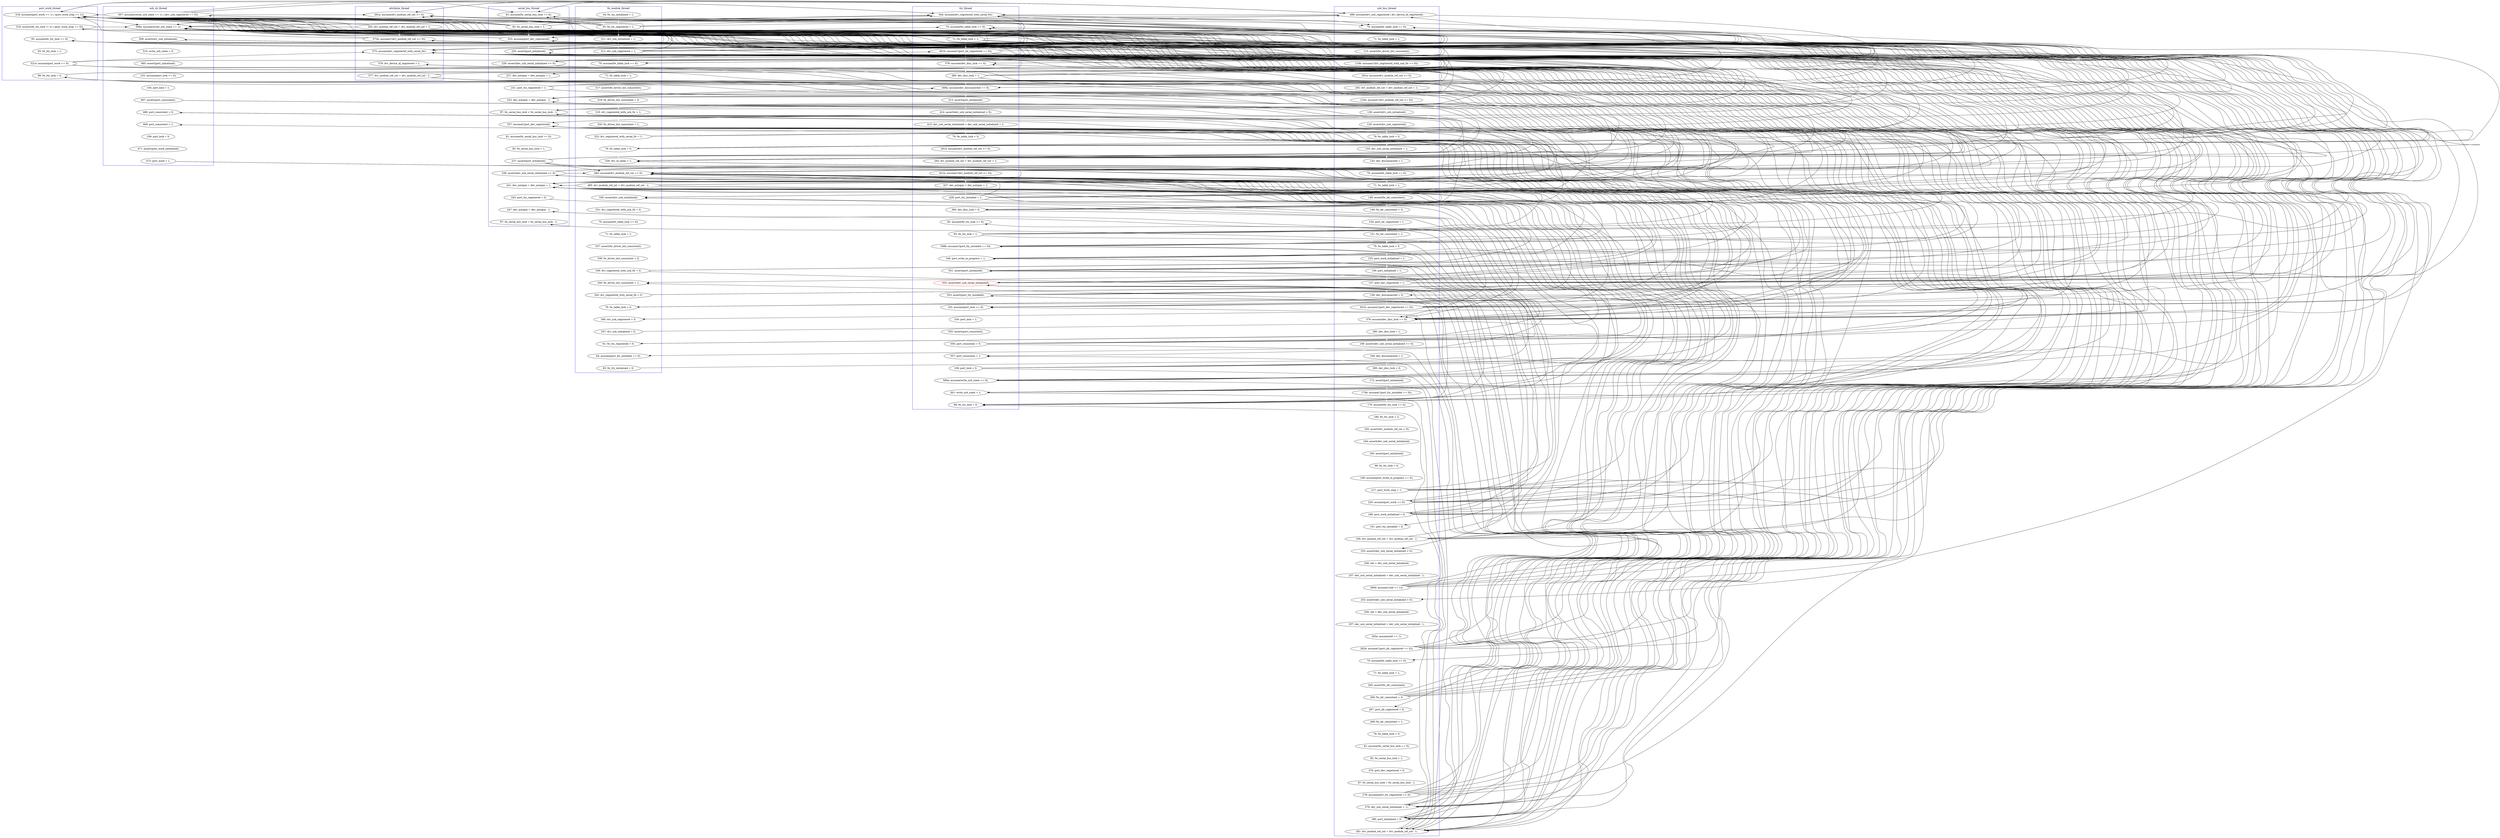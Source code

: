 digraph Counterexample {
	167 -> 246 [color = black, style = solid, constraint = false]
	74 -> 338 [color = black, style = solid, constraint = false]
	236 -> 327 [color = black, style = solid, constraint = false]
	333 -> 343 [color = black, style = solid, constraint = false]
	268 -> 270 [color = white, style = solid]
	140 -> 154 [color = black, style = solid, constraint = false]
	192 -> 338 [color = black, style = solid, constraint = false]
	213 -> 214 [color = white, style = solid]
	51 -> 66 [color = white, style = solid]
	374 -> 389 [color = white, style = solid]
	246 -> 264 [color = white, style = solid]
	140 -> 152 [color = black, style = solid, constraint = false]
	347 -> 348 [color = white, style = solid]
	322 -> 323 [color = black, style = solid, constraint = false]
	355 -> 368 [color = black, style = solid, constraint = false]
	258 -> 259 [color = white, style = solid]
	303 -> 338 [color = black, style = solid, constraint = false]
	234 -> 331 [color = black, style = solid, constraint = false]
	284 -> 285 [color = white, style = solid]
	128 -> 152 [color = black, style = solid, constraint = false]
	192 -> 195 [color = black, style = solid, constraint = false]
	192 -> 196 [color = black, style = solid, constraint = false]
	228 -> 232 [color = black, style = solid, constraint = false]
	357 -> 360 [color = white, style = solid]
	227 -> 228 [color = black, style = solid, constraint = false]
	232 -> 338 [color = black, style = solid, constraint = false]
	378 -> 380 [color = white, style = solid]
	232 -> 234 [color = white, style = solid]
	270 -> 271 [color = white, style = solid]
	225 -> 228 [color = white, style = solid]
	67 -> 69 [color = white, style = solid]
	47 -> 154 [color = black, style = solid, constraint = false]
	81 -> 84 [color = white, style = solid]
	304 -> 327 [color = black, style = solid, constraint = false]
	93 -> 96 [color = white, style = solid]
	303 -> 314 [color = black, style = solid, constraint = false]
	331 -> 332 [color = white, style = solid]
	135 -> 152 [color = black, style = solid, constraint = false]
	366 -> 393 [color = black, style = solid, constraint = false]
	263 -> 267 [color = white, style = solid]
	321 -> 393 [color = black, style = solid, constraint = false]
	259 -> 261 [color = white, style = solid]
	56 -> 246 [color = black, style = solid, constraint = false]
	56 -> 80 [color = white, style = solid]
	305 -> 331 [color = black, style = solid, constraint = false]
	237 -> 294 [color = black, style = solid, constraint = false]
	132 -> 154 [color = black, style = solid, constraint = false]
	304 -> 308 [color = black, style = solid, constraint = false]
	272 -> 273 [color = black, style = solid, constraint = false]
	117 -> 118 [color = white, style = solid]
	135 -> 136 [color = black, style = solid, constraint = false]
	390 -> 393 [color = black, style = solid, constraint = false]
	208 -> 210 [color = white, style = solid]
	84 -> 86 [color = white, style = solid]
	232 -> 246 [color = black, style = solid, constraint = false]
	335 -> 338 [color = black, style = solid, constraint = false]
	326 -> 393 [color = black, style = solid, constraint = false]
	135 -> 338 [color = black, style = solid, constraint = false]
	236 -> 237 [color = black, style = solid, constraint = false]
	333 -> 334 [color = black, style = solid, constraint = false]
	372 -> 393 [color = black, style = solid, constraint = false]
	47 -> 76 [color = black, style = solid, constraint = false]
	76 -> 136 [color = white, style = solid]
	235 -> 236 [color = white, style = solid]
	321 -> 327 [color = black, style = solid, constraint = false]
	305 -> 314 [color = black, style = solid, constraint = false]
	160 -> 331 [color = black, style = solid, constraint = false]
	293 -> 308 [color = black, style = solid, constraint = false]
	76 -> 246 [color = black, style = solid, constraint = false]
	257 -> 258 [color = white, style = solid]
	160 -> 167 [color = black, style = solid, constraint = false]
	177 -> 182 [color = white, style = solid]
	225 -> 338 [color = black, style = solid, constraint = false]
	353 -> 393 [color = black, style = solid, constraint = false]
	155 -> 196 [color = black, style = solid, constraint = false]
	137 -> 154 [color = black, style = solid, constraint = false]
	155 -> 246 [color = black, style = solid, constraint = false]
	234 -> 327 [color = black, style = solid, constraint = false]
	150 -> 338 [color = black, style = solid, constraint = false]
	114 -> 115 [color = white, style = solid]
	339 -> 356 [color = black, style = solid, constraint = false]
	192 -> 246 [color = black, style = solid, constraint = false]
	318 -> 393 [color = black, style = solid, constraint = false]
	246 -> 338 [color = black, style = solid, constraint = false]
	330 -> 333 [color = white, style = solid]
	137 -> 246 [color = black, style = solid, constraint = false]
	192 -> 327 [color = black, style = solid, constraint = false]
	56 -> 76 [color = black, style = solid, constraint = false]
	293 -> 331 [color = black, style = solid, constraint = false]
	271 -> 294 [color = black, style = solid, constraint = false]
	246 -> 294 [color = black, style = solid, constraint = false]
	326 -> 339 [color = black, style = solid, constraint = false]
	201 -> 208 [color = white, style = solid]
	51 -> 76 [color = black, style = solid, constraint = false]
	141 -> 338 [color = black, style = solid, constraint = false]
	158 -> 159 [color = white, style = solid]
	312 -> 321 [color = white, style = solid]
	338 -> 339 [color = black, style = solid, constraint = false]
	402 -> 404 [color = white, style = solid]
	356 -> 357 [color = white, style = solid]
	305 -> 327 [color = black, style = solid, constraint = false]
	232 -> 233 [color = black, style = solid, constraint = false]
	263 -> 264 [color = black, style = solid, constraint = false]
	293 -> 314 [color = white, style = solid]
	160 -> 171 [color = black, style = solid, constraint = false]
	217 -> 220 [color = white, style = solid]
	318 -> 321 [color = black, style = solid, constraint = false]
	140 -> 145 [color = white, style = solid]
	292 -> 308 [color = black, style = solid, constraint = false]
	228 -> 233 [color = white, style = solid]
	233 -> 246 [color = black, style = solid, constraint = false]
	186 -> 189 [color = white, style = solid]
	293 -> 338 [color = black, style = solid, constraint = false]
	182 -> 183 [color = white, style = solid]
	141 -> 152 [color = black, style = solid, constraint = false]
	312 -> 393 [color = black, style = solid, constraint = false]
	51 -> 246 [color = black, style = solid, constraint = false]
	195 -> 331 [color = black, style = solid, constraint = false]
	241 -> 242 [color = white, style = solid]
	51 -> 338 [color = black, style = solid, constraint = false]
	127 -> 338 [color = black, style = solid, constraint = false]
	264 -> 267 [color = black, style = solid, constraint = false]
	214 -> 215 [color = white, style = solid]
	160 -> 246 [color = black, style = solid, constraint = false]
	292 -> 338 [color = black, style = solid, constraint = false]
	128 -> 136 [color = black, style = solid, constraint = false]
	305 -> 308 [color = black, style = solid, constraint = false]
	312 -> 314 [color = black, style = solid, constraint = false]
	375 -> 378 [color = white, style = solid]
	303 -> 304 [color = black, style = solid, constraint = false]
	92 -> 93 [color = white, style = solid]
	74 -> 76 [color = black, style = solid, constraint = false]
	322 -> 339 [color = white, style = solid]
	330 -> 393 [color = black, style = solid, constraint = false]
	322 -> 338 [color = black, style = solid, constraint = false]
	189 -> 191 [color = white, style = solid]
	237 -> 338 [color = black, style = solid, constraint = false]
	71 -> 72 [color = white, style = solid]
	335 -> 343 [color = black, style = solid, constraint = false]
	327 -> 338 [color = black, style = solid, constraint = false]
	237 -> 272 [color = white, style = solid]
	292 -> 293 [color = black, style = solid, constraint = false]
	63 -> 76 [color = black, style = solid, constraint = false]
	216 -> 217 [color = white, style = solid]
	197 -> 200 [color = white, style = solid]
	128 -> 129 [color = black, style = solid, constraint = false]
	152 -> 331 [color = white, style = solid]
	285 -> 287 [color = white, style = solid]
	63 -> 66 [color = black, style = solid, constraint = false]
	222 -> 225 [color = white, style = solid]
	236 -> 241 [color = white, style = solid]
	191 -> 327 [color = black, style = solid, constraint = false]
	136 -> 137 [color = white, style = solid]
	127 -> 246 [color = black, style = solid, constraint = false]
	293 -> 304 [color = black, style = solid, constraint = false]
	245 -> 338 [color = black, style = solid, constraint = false]
	293 -> 294 [color = black, style = solid, constraint = false]
	174 -> 177 [color = white, style = solid]
	72 -> 74 [color = white, style = solid]
	304 -> 322 [color = white, style = solid]
	237 -> 331 [color = black, style = solid, constraint = false]
	78 -> 246 [color = black, style = solid, constraint = false]
	51 -> 154 [color = black, style = solid, constraint = false]
	234 -> 235 [color = black, style = solid, constraint = false]
	312 -> 338 [color = black, style = solid, constraint = false]
	132 -> 152 [color = black, style = solid, constraint = false]
	41 -> 50 [color = white, style = solid]
	402 -> 403 [color = black, style = solid, constraint = false]
	308 -> 309 [color = white, style = solid]
	339 -> 393 [color = black, style = solid, constraint = false]
	195 -> 246 [color = black, style = solid, constraint = false]
	394 -> 402 [color = black, style = solid, constraint = false]
	41 -> 246 [color = black, style = solid, constraint = false]
	330 -> 338 [color = black, style = solid, constraint = false]
	141 -> 246 [color = black, style = solid, constraint = false]
	167 -> 331 [color = black, style = solid, constraint = false]
	155 -> 160 [color = black, style = solid, constraint = false]
	332 -> 338 [color = black, style = solid, constraint = false]
	41 -> 76 [color = black, style = solid, constraint = false]
	152 -> 160 [color = black, style = solid, constraint = false]
	159 -> 196 [color = black, style = solid, constraint = false]
	303 -> 305 [color = white, style = solid]
	299 -> 303 [color = white, style = solid]
	271 -> 331 [color = black, style = solid, constraint = false]
	195 -> 338 [color = black, style = solid, constraint = false]
	263 -> 338 [color = black, style = solid, constraint = false]
	141 -> 154 [color = black, style = solid, constraint = false]
	245 -> 327 [color = black, style = solid, constraint = false]
	242 -> 243 [color = white, style = solid]
	160 -> 192 [color = white, style = solid]
	215 -> 216 [color = white, style = solid]
	333 -> 338 [color = black, style = solid, constraint = false]
	225 -> 246 [color = black, style = solid, constraint = false]
	40 -> 41 [color = white, style = solid]
	98 -> 101 [color = white, style = solid]
	195 -> 196 [color = black, style = solid, constraint = false]
	62 -> 63 [color = white, style = solid]
	78 -> 154 [color = black, style = solid, constraint = false]
	327 -> 334 [color = white, style = solid]
	47 -> 56 [color = black, style = solid, constraint = false]
	56 -> 338 [color = black, style = solid, constraint = false]
	233 -> 235 [color = white, style = solid]
	333 -> 355 [color = white, style = solid]
	127 -> 136 [color = black, style = solid, constraint = false]
	380 -> 381 [color = white, style = solid]
	78 -> 136 [color = black, style = solid, constraint = false]
	272 -> 331 [color = black, style = solid, constraint = false]
	160 -> 196 [color = black, style = solid, constraint = false]
	225 -> 327 [color = black, style = solid, constraint = false]
	290 -> 292 [color = white, style = solid]
	322 -> 393 [color = black, style = solid, constraint = false]
	264 -> 327 [color = black, style = solid, constraint = false]
	272 -> 327 [color = black, style = solid, constraint = false]
	271 -> 273 [color = white, style = solid]
	66 -> 67 [color = white, style = solid]
	141 -> 196 [color = black, style = solid, constraint = false]
	225 -> 294 [color = black, style = solid, constraint = false]
	330 -> 331 [color = black, style = solid, constraint = false]
	127 -> 129 [color = white, style = solid]
	63 -> 128 [color = white, style = solid]
	264 -> 338 [color = black, style = solid, constraint = false]
	321 -> 323 [color = black, style = solid, constraint = false]
	264 -> 331 [color = black, style = solid, constraint = false]
	97 -> 98 [color = white, style = solid]
	132 -> 136 [color = black, style = solid, constraint = false]
	47 -> 62 [color = black, style = solid, constraint = false]
	171 -> 172 [color = white, style = solid]
	339 -> 355 [color = black, style = solid, constraint = false]
	137 -> 141 [color = white, style = solid]
	152 -> 154 [color = black, style = solid, constraint = false]
	335 -> 339 [color = black, style = solid, constraint = false]
	326 -> 327 [color = black, style = solid, constraint = false]
	135 -> 246 [color = black, style = solid, constraint = false]
	261 -> 263 [color = white, style = solid]
	150 -> 160 [color = white, style = solid]
	293 -> 327 [color = black, style = solid, constraint = false]
	327 -> 331 [color = black, style = solid, constraint = false]
	263 -> 331 [color = black, style = solid, constraint = false]
	111 -> 114 [color = white, style = solid]
	228 -> 294 [color = black, style = solid, constraint = false]
	150 -> 158 [color = black, style = solid, constraint = false]
	233 -> 327 [color = black, style = solid, constraint = false]
	236 -> 331 [color = black, style = solid, constraint = false]
	236 -> 294 [color = black, style = solid, constraint = false]
	394 -> 403 [color = white, style = solid]
	167 -> 338 [color = black, style = solid, constraint = false]
	263 -> 294 [color = black, style = solid, constraint = false]
	141 -> 158 [color = white, style = solid]
	369 -> 372 [color = black, style = solid, constraint = false]
	326 -> 330 [color = white, style = solid]
	374 -> 375 [color = black, style = solid, constraint = false]
	78 -> 80 [color = black, style = solid, constraint = false]
	330 -> 339 [color = black, style = solid, constraint = false]
	271 -> 308 [color = black, style = solid, constraint = false]
	369 -> 393 [color = black, style = solid, constraint = false]
	333 -> 339 [color = black, style = solid, constraint = false]
	47 -> 50 [color = black, style = solid, constraint = false]
	191 -> 196 [color = black, style = solid, constraint = false]
	374 -> 393 [color = black, style = solid, constraint = false]
	47 -> 246 [color = black, style = solid, constraint = false]
	140 -> 338 [color = black, style = solid, constraint = false]
	245 -> 272 [color = black, style = solid, constraint = false]
	312 -> 331 [color = black, style = solid, constraint = false]
	321 -> 338 [color = black, style = solid, constraint = false]
	137 -> 338 [color = black, style = solid, constraint = false]
	312 -> 327 [color = black, style = solid, constraint = false]
	263 -> 327 [color = black, style = solid, constraint = false]
	154 -> 155 [color = white, style = solid]
	115 -> 117 [color = white, style = solid]
	368 -> 369 [color = white, style = solid]
	234 -> 338 [color = black, style = solid, constraint = false]
	86 -> 92 [color = white, style = solid]
	152 -> 196 [color = black, style = solid, constraint = false]
	246 -> 327 [color = black, style = solid, constraint = false]
	167 -> 196 [color = black, style = solid, constraint = false]
	80 -> 81 [color = white, style = solid]
	318 -> 322 [color = black, style = solid, constraint = false]
	312 -> 322 [color = black, style = solid, constraint = false]
	129 -> 132 [color = white, style = solid]
	137 -> 196 [color = black, style = solid, constraint = false]
	173 -> 174 [color = white, style = solid]
	304 -> 338 [color = black, style = solid, constraint = false]
	335 -> 355 [color = black, style = solid, constraint = false]
	305 -> 322 [color = black, style = solid, constraint = false]
	234 -> 237 [color = white, style = solid]
	304 -> 314 [color = black, style = solid, constraint = false]
	366 -> 372 [color = white, style = solid]
	350 -> 351 [color = white, style = solid]
	326 -> 338 [color = black, style = solid, constraint = false]
	338 -> 343 [color = black, style = solid, constraint = false]
	140 -> 141 [color = black, style = solid, constraint = false]
	167 -> 192 [color = black, style = solid, constraint = false]
	118 -> 119 [color = white, style = solid]
	309 -> 312 [color = white, style = solid]
	47 -> 338 [color = white, style = solid]
	56 -> 154 [color = black, style = solid, constraint = false]
	150 -> 246 [color = black, style = solid, constraint = false]
	403 -> 410 [color = white, style = solid]
	315 -> 317 [color = white, style = solid]
	318 -> 331 [color = black, style = solid, constraint = false]
	332 -> 334 [color = black, style = solid, constraint = false]
	232 -> 294 [color = black, style = solid, constraint = false]
	372 -> 375 [color = white, style = solid]
	274 -> 277 [color = white, style = solid]
	212 -> 213 [color = white, style = solid]
	245 -> 294 [color = black, style = solid, constraint = false]
	192 -> 331 [color = black, style = solid, constraint = false]
	227 -> 331 [color = black, style = solid, constraint = false]
	381 -> 393 [color = black, style = solid, constraint = false]
	63 -> 80 [color = black, style = solid, constraint = false]
	123 -> 125 [color = white, style = solid]
	237 -> 246 [color = black, style = solid, constraint = false]
	159 -> 331 [color = black, style = solid, constraint = false]
	137 -> 152 [color = black, style = solid, constraint = false]
	277 -> 284 [color = white, style = solid]
	351 -> 353 [color = white, style = solid]
	246 -> 331 [color = black, style = solid, constraint = false]
	74 -> 128 [color = black, style = solid, constraint = false]
	304 -> 331 [color = black, style = solid, constraint = false]
	363 -> 364 [color = white, style = solid]
	227 -> 232 [color = white, style = solid]
	318 -> 338 [color = black, style = solid, constraint = false]
	390 -> 402 [color = white, style = solid]
	246 -> 272 [color = black, style = solid, constraint = false]
	236 -> 338 [color = black, style = solid, constraint = false]
	233 -> 331 [color = black, style = solid, constraint = false]
	304 -> 305 [color = black, style = solid, constraint = false]
	228 -> 327 [color = black, style = solid, constraint = false]
	135 -> 154 [color = black, style = solid, constraint = false]
	172 -> 173 [color = white, style = solid]
	366 -> 368 [color = black, style = solid, constraint = false]
	56 -> 66 [color = black, style = solid, constraint = false]
	245 -> 257 [color = white, style = solid]
	103 -> 111 [color = white, style = solid]
	305 -> 338 [color = black, style = solid, constraint = false]
	150 -> 154 [color = black, style = solid, constraint = false]
	381 -> 389 [color = black, style = solid, constraint = false]
	233 -> 338 [color = black, style = solid, constraint = false]
	192 -> 294 [color = white, style = solid]
	132 -> 196 [color = white, style = solid]
	271 -> 272 [color = black, style = solid, constraint = false]
	155 -> 331 [color = black, style = solid, constraint = false]
	191 -> 195 [color = white, style = solid]
	41 -> 56 [color = black, style = solid, constraint = false]
	403 -> 404 [color = black, style = solid, constraint = false]
	191 -> 331 [color = black, style = solid, constraint = false]
	245 -> 246 [color = black, style = solid, constraint = false]
	355 -> 393 [color = black, style = solid, constraint = false]
	232 -> 327 [color = black, style = solid, constraint = false]
	303 -> 331 [color = black, style = solid, constraint = false]
	101 -> 103 [color = white, style = solid]
	96 -> 97 [color = white, style = solid]
	327 -> 393 [color = black, style = solid, constraint = false]
	159 -> 246 [color = black, style = solid, constraint = false]
	243 -> 245 [color = white, style = solid]
	76 -> 154 [color = black, style = solid, constraint = false]
	76 -> 338 [color = black, style = solid, constraint = false]
	127 -> 152 [color = black, style = solid, constraint = false]
	353 -> 368 [color = white, style = solid]
	76 -> 128 [color = black, style = solid, constraint = false]
	321 -> 322 [color = black, style = solid, constraint = false]
	145 -> 150 [color = white, style = solid]
	41 -> 47 [color = black, style = solid, constraint = false]
	220 -> 222 [color = white, style = solid]
	228 -> 331 [color = black, style = solid, constraint = false]
	159 -> 338 [color = black, style = solid, constraint = false]
	327 -> 330 [color = black, style = solid, constraint = false]
	287 -> 290 [color = white, style = solid]
	272 -> 338 [color = black, style = solid, constraint = false]
	236 -> 246 [color = black, style = solid, constraint = false]
	132 -> 338 [color = black, style = solid, constraint = false]
	338 -> 393 [color = black, style = solid, constraint = false]
	63 -> 154 [color = black, style = solid, constraint = false]
	332 -> 393 [color = black, style = solid, constraint = false]
	119 -> 120 [color = white, style = solid]
	327 -> 339 [color = black, style = solid, constraint = false]
	140 -> 246 [color = black, style = solid, constraint = false]
	128 -> 246 [color = black, style = solid, constraint = false]
	195 -> 226 [color = white, style = solid]
	272 -> 308 [color = black, style = solid, constraint = false]
	389 -> 390 [color = white, style = solid]
	76 -> 80 [color = black, style = solid, constraint = false]
	303 -> 308 [color = black, style = solid, constraint = false]
	267 -> 268 [color = white, style = solid]
	191 -> 338 [color = black, style = solid, constraint = false]
	292 -> 331 [color = black, style = solid, constraint = false]
	128 -> 338 [color = black, style = solid, constraint = false]
	56 -> 62 [color = black, style = solid, constraint = false]
	78 -> 128 [color = black, style = solid, constraint = false]
	353 -> 355 [color = black, style = solid, constraint = false]
	272 -> 293 [color = white, style = solid]
	128 -> 135 [color = white, style = solid]
	167 -> 327 [color = white, style = solid]
	159 -> 171 [color = white, style = solid]
	78 -> 152 [color = white, style = solid]
	322 -> 327 [color = black, style = solid, constraint = false]
	74 -> 80 [color = black, style = solid, constraint = false]
	227 -> 294 [color = black, style = solid, constraint = false]
	140 -> 196 [color = black, style = solid, constraint = false]
	150 -> 152 [color = black, style = solid, constraint = false]
	210 -> 212 [color = white, style = solid]
	160 -> 338 [color = black, style = solid, constraint = false]
	127 -> 128 [color = black, style = solid, constraint = false]
	74 -> 78 [color = white, style = solid]
	137 -> 140 [color = black, style = solid, constraint = false]
	339 -> 343 [color = black, style = solid, constraint = false]
	406 -> 410 [color = black, style = solid, constraint = false]
	263 -> 272 [color = black, style = solid, constraint = false]
	333 -> 393 [color = black, style = solid, constraint = false]
	227 -> 246 [color = black, style = solid, constraint = false]
	344 -> 347 [color = white, style = solid]
	332 -> 333 [color = black, style = solid, constraint = false]
	234 -> 246 [color = black, style = solid, constraint = false]
	237 -> 327 [color = black, style = solid, constraint = false]
	51 -> 56 [color = black, style = solid, constraint = false]
	233 -> 294 [color = black, style = solid, constraint = false]
	334 -> 335 [color = white, style = solid]
	264 -> 308 [color = white, style = solid]
	127 -> 154 [color = black, style = solid, constraint = false]
	76 -> 78 [color = black, style = solid, constraint = false]
	228 -> 246 [color = black, style = solid, constraint = false]
	41 -> 62 [color = black, style = solid, constraint = false]
	228 -> 338 [color = black, style = solid, constraint = false]
	369 -> 374 [color = white, style = solid]
	330 -> 334 [color = black, style = solid, constraint = false]
	191 -> 246 [color = black, style = solid, constraint = false]
	132 -> 246 [color = black, style = solid, constraint = false]
	264 -> 294 [color = black, style = solid, constraint = false]
	292 -> 294 [color = black, style = solid, constraint = false]
	360 -> 363 [color = white, style = solid]
	227 -> 327 [color = black, style = solid, constraint = false]
	225 -> 226 [color = black, style = solid, constraint = false]
	135 -> 140 [color = white, style = solid]
	237 -> 241 [color = black, style = solid, constraint = false]
	317 -> 318 [color = white, style = solid]
	323 -> 326 [color = white, style = solid]
	63 -> 338 [color = black, style = solid, constraint = false]
	125 -> 126 [color = white, style = solid]
	393 -> 394 [color = white, style = solid]
	372 -> 374 [color = black, style = solid, constraint = false]
	348 -> 350 [color = white, style = solid]
	234 -> 294 [color = black, style = solid, constraint = false]
	78 -> 338 [color = black, style = solid, constraint = false]
	273 -> 274 [color = white, style = solid]
	155 -> 158 [color = black, style = solid, constraint = false]
	155 -> 338 [color = black, style = solid, constraint = false]
	159 -> 167 [color = black, style = solid, constraint = false]
	335 -> 393 [color = black, style = solid, constraint = false]
	232 -> 331 [color = black, style = solid, constraint = false]
	292 -> 327 [color = black, style = solid, constraint = false]
	51 -> 62 [color = black, style = solid, constraint = false]
	271 -> 327 [color = black, style = solid, constraint = false]
	141 -> 145 [color = black, style = solid, constraint = false]
	303 -> 327 [color = black, style = solid, constraint = false]
	41 -> 154 [color = black, style = solid, constraint = false]
	404 -> 406 [color = white, style = solid]
	50 -> 51 [color = white, style = solid]
	200 -> 201 [color = white, style = solid]
	318 -> 323 [color = white, style = solid]
	225 -> 331 [color = black, style = solid, constraint = false]
	305 -> 393 [color = white, style = solid]
	167 -> 171 [color = black, style = solid, constraint = false]
	120 -> 123 [color = white, style = solid]
	135 -> 196 [color = black, style = solid, constraint = false]
	314 -> 315 [color = white, style = solid]
	271 -> 338 [color = black, style = solid, constraint = false]
	322 -> 331 [color = black, style = solid, constraint = false]
	292 -> 304 [color = white, style = solid]
	227 -> 338 [color = black, style = solid, constraint = false]
	318 -> 327 [color = black, style = solid, constraint = false]
	332 -> 339 [color = black, style = solid, constraint = false]
	70 -> 71 [color = white, style = solid]
	152 -> 246 [color = black, style = solid, constraint = false]
	63 -> 246 [color = black, style = solid, constraint = false]
	195 -> 294 [color = black, style = solid, constraint = false]
	294 -> 298 [color = white, style = solid]
	74 -> 246 [color = black, style = solid, constraint = false]
	343 -> 344 [color = white, style = solid]
	183 -> 186 [color = white, style = solid]
	128 -> 154 [color = black, style = solid, constraint = false]
	355 -> 356 [color = black, style = solid, constraint = false]
	195 -> 327 [color = black, style = solid, constraint = false]
	196 -> 197 [color = white, style = solid]
	132 -> 135 [color = black, style = solid, constraint = false]
	126 -> 127 [color = white, style = solid]
	332 -> 343 [color = white, style = solid]
	233 -> 234 [color = black, style = solid, constraint = false]
	150 -> 196 [color = black, style = solid, constraint = false]
	364 -> 366 [color = white, style = solid]
	264 -> 272 [color = black, style = solid, constraint = false]
	298 -> 299 [color = white, style = solid]
	326 -> 331 [color = black, style = solid, constraint = false]
	152 -> 158 [color = black, style = solid, constraint = false]
	338 -> 356 [color = white, style = solid]
	155 -> 167 [color = white, style = solid]
	159 -> 160 [color = black, style = solid, constraint = false]
	152 -> 338 [color = black, style = solid, constraint = false]
	191 -> 192 [color = black, style = solid, constraint = false]
	246 -> 257 [color = black, style = solid, constraint = false]
	338 -> 355 [color = black, style = solid, constraint = false]
	74 -> 154 [color = black, style = solid, constraint = false]
	321 -> 331 [color = black, style = solid, constraint = false]
	69 -> 70 [color = white, style = solid]
	226 -> 227 [color = white, style = solid]
	353 -> 356 [color = black, style = solid, constraint = false]
	272 -> 294 [color = black, style = solid, constraint = false]
	245 -> 331 [color = black, style = solid, constraint = false]
	subgraph cluster6 {
		label = usb_cb_thread
		color = blue
		378  [label = "109: port_lock = 0;"]
		356  [label = "509: assert(drv_usb_initialized);"]
		338  [label = "508a: assume(write_urb_state == 1);"]
		366  [label = "467: assert(port_consistent);"]
		363  [label = "103: assume(port_lock == 0);"]
		360  [label = "465: assert(port_initialized);"]
		372  [label = "468: port_consistent = 0;"]
		47  [label = "507: assume((write_urb_state == 1) | (drv_usb_registered == 0));"]
		364  [label = "104: port_lock = 1;"]
		380  [label = "471: assert(port_work_initialized);"]
		381  [label = "472: port_work = 1;"]
		357  [label = "510: write_urb_state = 0;"]
		375  [label = "469: port_consistent = 1;"]
	}
	subgraph cluster7 {
		label = port_work_thread
		color = blue
		312  [label = "521a: assume(port_work == 0);"]
		264  [label = "519: assert((fw_tty_lock != 2) | (port_work_stop == 0));"]
		308  [label = "92: assume(fw_tty_lock == 0);"]
		246  [label = "518: assume((port_work == 1) | (port_work_stop == 1));"]
		309  [label = "93: fw_tty_lock = 1;"]
		321  [label = "98: fw_tty_lock = 0;"]
	}
	subgraph cluster2 {
		label = usb_bus_thread
		color = blue
		126  [label = "156: port_initialized = 1;"]
		236  [label = "194: drv_module_ref_cnt = drv_module_ref_cnt - 1;"]
		86  [label = "116b: assume(!(drv_registered_with_usb_fw == 0));"]
		267  [label = "70: assume(fw_table_lock == 0);"]
		274  [label = "268: fw_idr_consistent = 1;"]
		322  [label = "280: port_initialized = 0;"]
		215  [label = "183: assert(drv_module_ref_cnt > 0);"]
		132  [label = "501b: assume(!(port_dev_registered == 0));"]
		114  [label = "70: assume(fw_table_lock == 0);"]
		220  [label = "98: fw_tty_lock = 0;"]
		284  [label = "81: assume(fw_serial_bus_lock == 0);"]
		290  [label = "87: fw_serial_bus_lock = fw_serial_bus_lock - 1;"]
		233  [label = "188: port_work_initialized = 0;"]
		217  [label = "185: assert(port_initialized);"]
		222  [label = "190: assume(port_write_in_progress == 0);"]
		243  [label = "257: dev_usb_serial_initialized = dev_usb_serial_initialized - 1;"]
		213  [label = "179: assume(fw_tty_lock == 0);"]
		123  [label = "76: fw_table_lock = 0;"]
		257  [label = "253: assert(dev_usb_serial_initialized > 0);"]
		216  [label = "184: assert(dev_usb_serial_initialized);"]
		339  [label = "281: drv_module_ref_cnt = drv_module_ref_cnt - 1;"]
		118  [label = "149: fw_idr_consistent = 0;"]
		98  [label = "129: assert(drv_usb_registered);"]
		225  [label = "217: port_work_stop = 1;"]
		119  [label = "150: port_idr_registered = 1;"]
		214  [label = "180: fw_tty_lock = 2;"]
		241  [label = "253: assert(dev_usb_serial_initialized > 0);"]
		81  [label = "71: fw_table_lock = 1;"]
		271  [label = "266: fw_idr_consistent = 0;"]
		127  [label = "157: port_dev_registered = 1;"]
		129  [label = "158: dev_disconnected = 0;"]
		93  [label = "292: drv_module_ref_cnt = drv_module_ref_cnt + 1;"]
		261  [label = "260a: assume(old == 1);"]
		200  [label = "168: assert(dev_usb_serial_initialized >= 0);"]
		92  [label = "291a: assume(drv_module_ref_cnt >= 0);"]
		125  [label = "155: port_work_initialized = 1;"]
		304  [label = "279: dev_usb_serial_initialized = -1;"]
		197  [label = "380: dev_disc_lock = 1;"]
		201  [label = "169: dev_disconnected = 1;"]
		242  [label = "256: old = dev_usb_serial_initialized;"]
		277  [label = "76: fw_table_lock = 0;"]
		96  [label = "123b: assume(!(drv_module_ref_cnt <= 0));"]
		210  [label = "172: assert(port_initialized);"]
		270  [label = "265: assert(fw_idr_consistent);"]
		259  [label = "257: dev_usb_serial_initialized = dev_usb_serial_initialized - 1;"]
		111  [label = "143: dev_disconnected = 1;"]
		263  [label = "262b: assume(!(port_idr_registered == 0));"]
		292  [label = "278: assume(port_tty_registered == 0);"]
		235  [label = "191: port_tty_installed = 0;"]
		117  [label = "148: assert(fw_idr_consistent);"]
		120  [label = "151: fw_idr_consistent = 1;"]
		115  [label = "71: fw_table_lock = 1;"]
		103  [label = "133: dev_usb_serial_initialized = 1;"]
		84  [label = "115: assert(fw_driver_list_consistent);"]
		208  [label = "385: dev_disc_lock = 0;"]
		245  [label = "260b: assume(!(old == 1));"]
		287  [label = "276: port_dev_registered = 0;"]
		212  [label = "174b: assume(!(port_tty_installed == 0));"]
		56  [label = "496: assume(drv_usb_registered | drv_device_id_registered);"]
		228  [label = "220: assume(port_work == 0);"]
		285  [label = "82: fw_serial_bus_lock = 1;"]
		80  [label = "70: assume(fw_table_lock == 0);"]
		101  [label = "76: fw_table_lock = 0;"]
		97  [label = "128: assert(drv_usb_initialized);"]
		196  [label = "379: assume(dev_disc_lock == 0);"]
		258  [label = "256: old = dev_usb_serial_initialized;"]
		268  [label = "71: fw_table_lock = 1;"]
		273  [label = "267: port_idr_registered = 0;"]
	}
	subgraph cluster5 {
		label = attribute_thread
		color = blue
		334  [label = "576: drv_device_id_registered = 1;"]
		155  [label = "292: drv_module_ref_cnt = drv_module_ref_cnt + 1;"]
		327  [label = "575: assume(drv_registered_with_serial_fw);"]
		335  [label = "577: drv_module_ref_cnt = drv_module_ref_cnt - 1;"]
		154  [label = "291a: assume(drv_module_ref_cnt >= 0);"]
		167  [label = "572b: assume(!(drv_module_ref_cnt <= 0));"]
	}
	subgraph cluster4 {
		label = tty_thread
		color = blue
		173  [label = "414: assert(dev_usb_serial_initialized > 0);"]
		227  [label = "93: fw_tty_lock = 1;"]
		315  [label = "104: port_lock = 1;"]
		226  [label = "92: assume(fw_tty_lock == 0);"]
		195  [label = "385: dev_disc_lock = 0;"]
		183  [label = "292: drv_module_ref_cnt = drv_module_ref_cnt + 1;"]
		330  [label = "560a: assume(write_urb_state == 0);"]
		189  [label = "427: dev_autopm = dev_autopm + 1;"]
		172  [label = "413: assert(port_initialized);"]
		293  [label = "553: assert(port_tty_installed);"]
		171  [label = "408a: assume(dev_disconnected == 0);"]
		232  [label = "548b: assume(!(port_tty_installed == 0));"]
		317  [label = "555: assert(port_consistent);"]
		186  [label = "421b: assume(!(drv_module_ref_cnt <= 0));"]
		174  [label = "415: dev_usb_serial_initialized = dev_usb_serial_initialized + 1;"]
		318  [label = "556: port_consistent = 0;"]
		76  [label = "544: assume(drv_registered_with_serial_fw);"]
		191  [label = "428: port_tty_installed = 1;"]
		159  [label = "380: dev_disc_lock = 1;"]
		355  [label = "98: fw_tty_lock = 0;"]
		158  [label = "379: assume(dev_disc_lock == 0);"]
		333  [label = "561: write_urb_state = 1;"]
		272  [label = "552: assert(dev_usb_serial_initialized);", color = red]
		234  [label = "549: port_write_in_progress = 1;"]
		182  [label = "291a: assume(drv_module_ref_cnt >= 0);"]
		326  [label = "109: port_lock = 0;"]
		237  [label = "551: assert(port_initialized);"]
		323  [label = "557: port_consistent = 1;"]
		314  [label = "103: assume(port_lock == 0);"]
		137  [label = "71: fw_table_lock = 1;"]
		177  [label = "76: fw_table_lock = 0;"]
		136  [label = "70: assume(fw_table_lock == 0);"]
		141  [label = "401b: assume(!(port_idr_registered == 0));"]
	}
	subgraph cluster1 {
		label = fw_module_thread
		color = blue
		152  [label = "326: drv_id_table = 1;"]
		69  [label = "317: assert(fw_driver_list_consistent);"]
		332  [label = "485: drv_module_ref_cnt = drv_module_ref_cnt - 1;"]
		66  [label = "70: assume(fw_table_lock == 0);"]
		348  [label = "71: fw_table_lock = 1;"]
		351  [label = "338: fw_driver_list_consistent = 0;"]
		41  [label = "55: fw_tty_registered = 1;"]
		71  [label = "319: drv_registered_with_usb_fw = 1;"]
		404  [label = "64: assume(port_tty_installed == 0);"]
		331  [label = "484: assume(drv_module_ref_cnt == 0);"]
		368  [label = "340: fw_driver_list_consistent = 1;"]
		406  [label = "65: fw_tty_initialized = 0;"]
		50  [label = "311: drv_usb_initialized = 1;"]
		51  [label = "312: drv_usb_registered = 1;"]
		40  [label = "54: fw_tty_initialized = 1;"]
		353  [label = "339: drv_registered_with_usb_fw = 0;"]
		78  [label = "76: fw_table_lock = 0;"]
		70  [label = "318: fw_driver_list_consistent = 0;"]
		72  [label = "320: fw_driver_list_consistent = 1;"]
		347  [label = "70: assume(fw_table_lock == 0);"]
		67  [label = "71: fw_table_lock = 1;"]
		369  [label = "342: drv_registered_with_serial_fw = 0;"]
		390  [label = "347: drv_usb_initialized = 0;"]
		374  [label = "76: fw_table_lock = 0;"]
		74  [label = "322: drv_registered_with_serial_fw = 1;"]
		344  [label = "331: drv_registered_with_usb_fw = 0;"]
		350  [label = "337: assert(fw_driver_list_consistent);"]
		402  [label = "61: fw_tty_registered = 0;"]
		389  [label = "346: drv_usb_registered = 0;"]
		343  [label = "330: assert(drv_usb_initialized);"]
	}
	subgraph cluster3 {
		label = serial_bus_thread
		color = blue
		410  [label = "87: fw_serial_bus_lock = fw_serial_bus_lock - 1;"]
		135  [label = "225: assert(port_initialized);"]
		140  [label = "226: assert(dev_usb_serial_initialized >= 0);"]
		192  [label = "87: fw_serial_bus_lock = fw_serial_bus_lock - 1;"]
		63  [label = "82: fw_serial_bus_lock = 1;"]
		298  [label = "81: assume(fw_serial_bus_lock == 0);"]
		393  [label = "241: dev_autopm = dev_autopm + 1;"]
		128  [label = "533: assume(port_dev_registered);"]
		160  [label = "233: dev_autopm = dev_autopm - 1;"]
		299  [label = "82: fw_serial_bus_lock = 1;"]
		305  [label = "238: assert(dev_usb_serial_initialized >= 0);"]
		145  [label = "227: dev_autopm = dev_autopm + 1;"]
		394  [label = "243: port_tty_registered = 0;"]
		294  [label = "537: assume(!port_dev_registered);"]
		62  [label = "81: assume(fw_serial_bus_lock == 0);"]
		303  [label = "237: assert(port_initialized);"]
		403  [label = "247: dev_autopm = dev_autopm - 1;"]
		150  [label = "231: port_tty_registered = 1;"]
	}
}